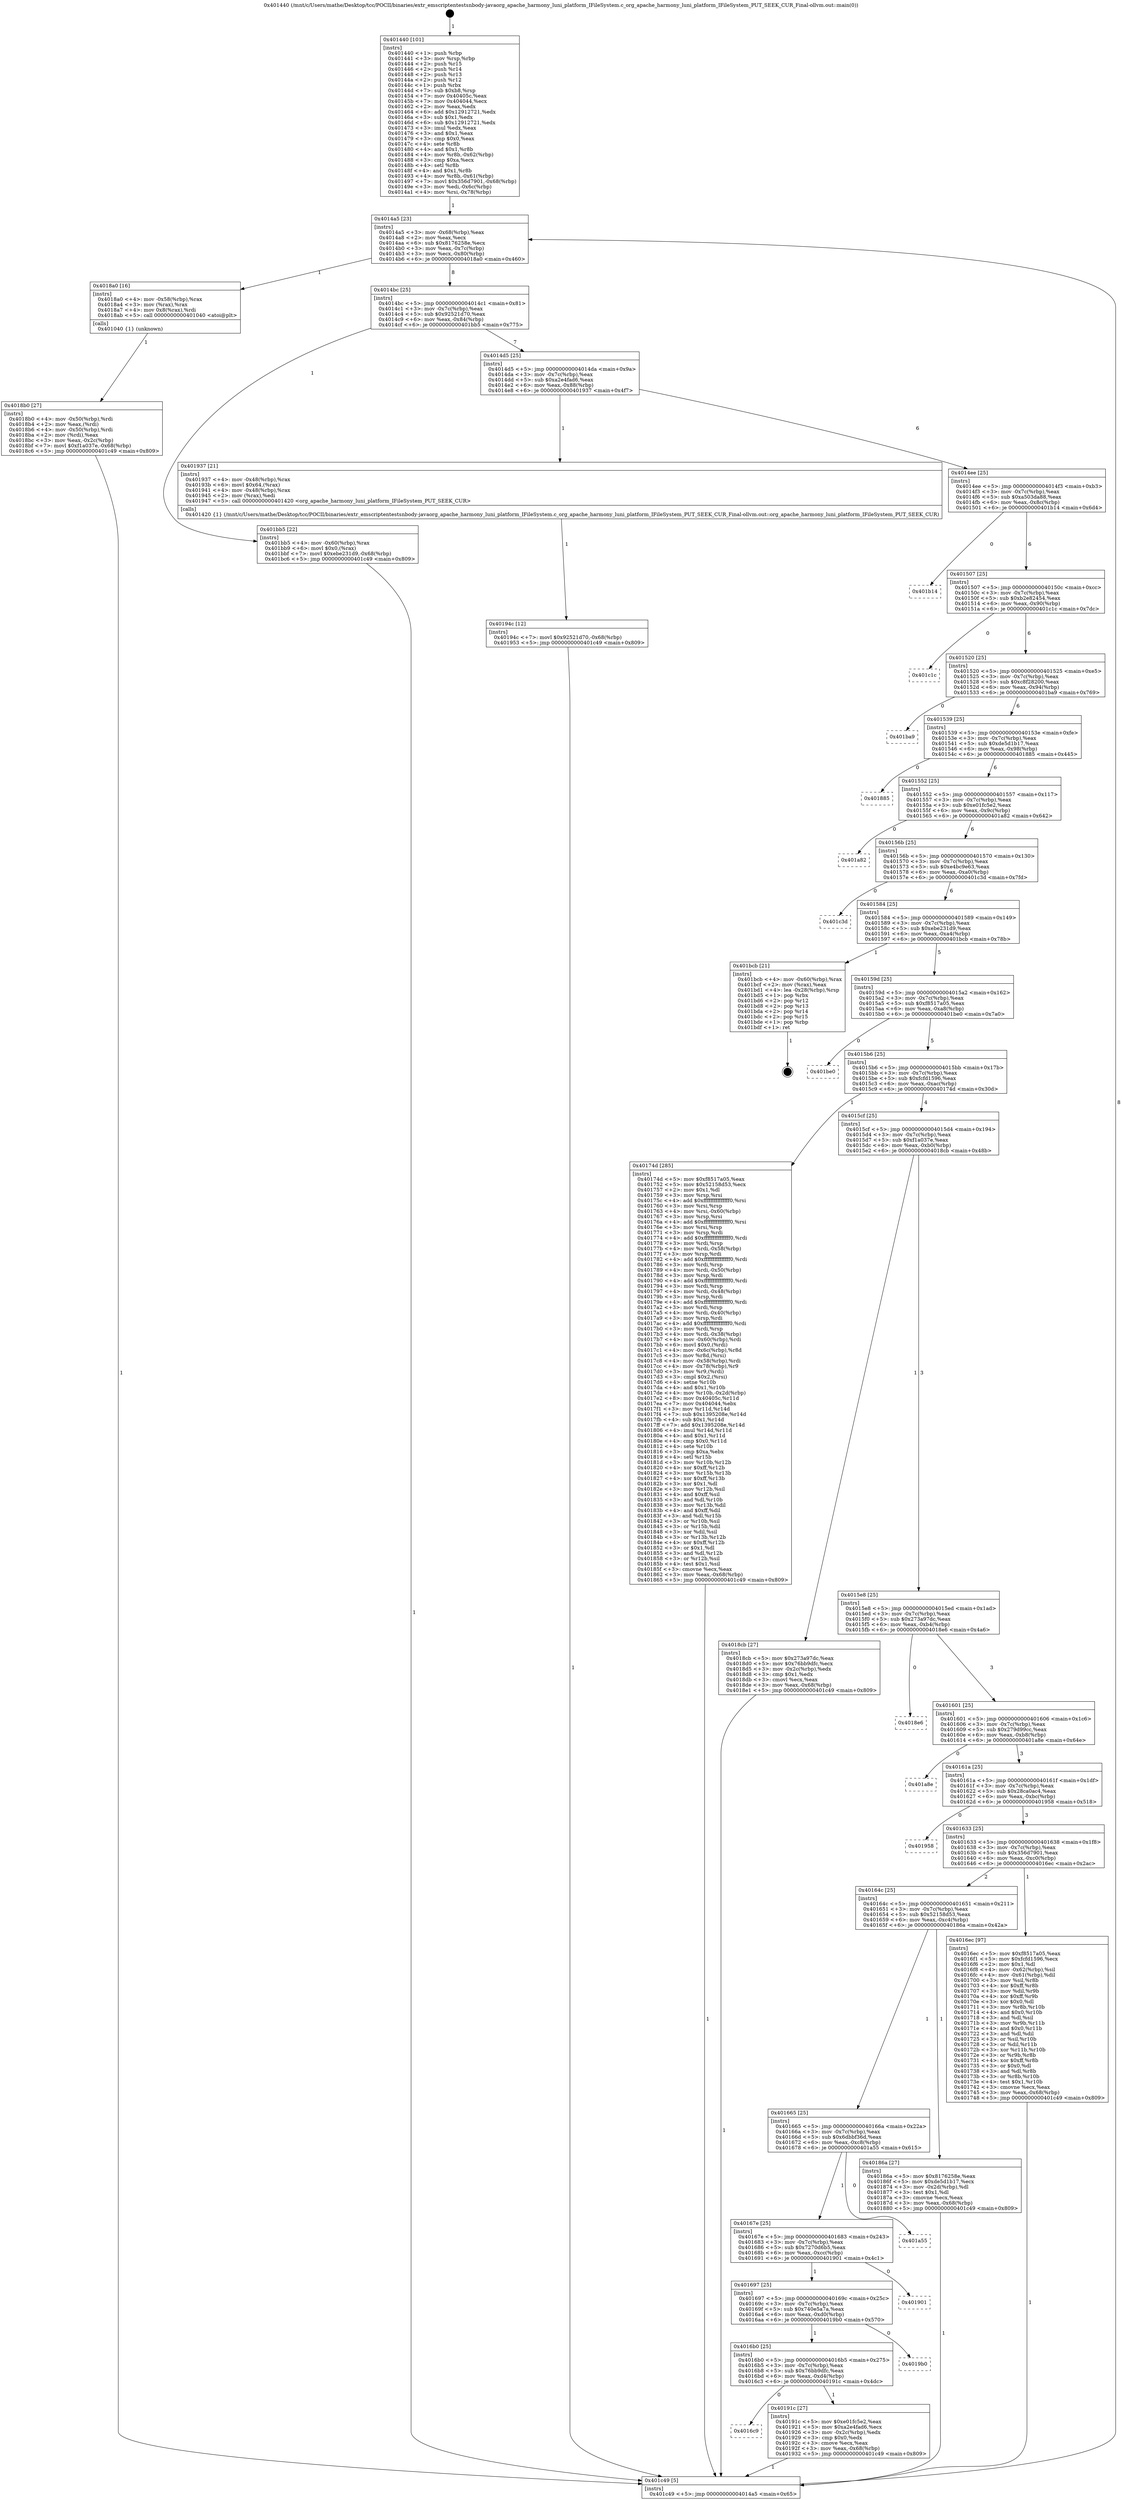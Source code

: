 digraph "0x401440" {
  label = "0x401440 (/mnt/c/Users/mathe/Desktop/tcc/POCII/binaries/extr_emscriptentestsnbody-javaorg_apache_harmony_luni_platform_IFileSystem.c_org_apache_harmony_luni_platform_IFileSystem_PUT_SEEK_CUR_Final-ollvm.out::main(0))"
  labelloc = "t"
  node[shape=record]

  Entry [label="",width=0.3,height=0.3,shape=circle,fillcolor=black,style=filled]
  "0x4014a5" [label="{
     0x4014a5 [23]\l
     | [instrs]\l
     &nbsp;&nbsp;0x4014a5 \<+3\>: mov -0x68(%rbp),%eax\l
     &nbsp;&nbsp;0x4014a8 \<+2\>: mov %eax,%ecx\l
     &nbsp;&nbsp;0x4014aa \<+6\>: sub $0x8176258e,%ecx\l
     &nbsp;&nbsp;0x4014b0 \<+3\>: mov %eax,-0x7c(%rbp)\l
     &nbsp;&nbsp;0x4014b3 \<+3\>: mov %ecx,-0x80(%rbp)\l
     &nbsp;&nbsp;0x4014b6 \<+6\>: je 00000000004018a0 \<main+0x460\>\l
  }"]
  "0x4018a0" [label="{
     0x4018a0 [16]\l
     | [instrs]\l
     &nbsp;&nbsp;0x4018a0 \<+4\>: mov -0x58(%rbp),%rax\l
     &nbsp;&nbsp;0x4018a4 \<+3\>: mov (%rax),%rax\l
     &nbsp;&nbsp;0x4018a7 \<+4\>: mov 0x8(%rax),%rdi\l
     &nbsp;&nbsp;0x4018ab \<+5\>: call 0000000000401040 \<atoi@plt\>\l
     | [calls]\l
     &nbsp;&nbsp;0x401040 \{1\} (unknown)\l
  }"]
  "0x4014bc" [label="{
     0x4014bc [25]\l
     | [instrs]\l
     &nbsp;&nbsp;0x4014bc \<+5\>: jmp 00000000004014c1 \<main+0x81\>\l
     &nbsp;&nbsp;0x4014c1 \<+3\>: mov -0x7c(%rbp),%eax\l
     &nbsp;&nbsp;0x4014c4 \<+5\>: sub $0x92521d70,%eax\l
     &nbsp;&nbsp;0x4014c9 \<+6\>: mov %eax,-0x84(%rbp)\l
     &nbsp;&nbsp;0x4014cf \<+6\>: je 0000000000401bb5 \<main+0x775\>\l
  }"]
  Exit [label="",width=0.3,height=0.3,shape=circle,fillcolor=black,style=filled,peripheries=2]
  "0x401bb5" [label="{
     0x401bb5 [22]\l
     | [instrs]\l
     &nbsp;&nbsp;0x401bb5 \<+4\>: mov -0x60(%rbp),%rax\l
     &nbsp;&nbsp;0x401bb9 \<+6\>: movl $0x0,(%rax)\l
     &nbsp;&nbsp;0x401bbf \<+7\>: movl $0xebe231d9,-0x68(%rbp)\l
     &nbsp;&nbsp;0x401bc6 \<+5\>: jmp 0000000000401c49 \<main+0x809\>\l
  }"]
  "0x4014d5" [label="{
     0x4014d5 [25]\l
     | [instrs]\l
     &nbsp;&nbsp;0x4014d5 \<+5\>: jmp 00000000004014da \<main+0x9a\>\l
     &nbsp;&nbsp;0x4014da \<+3\>: mov -0x7c(%rbp),%eax\l
     &nbsp;&nbsp;0x4014dd \<+5\>: sub $0xa2e4fad6,%eax\l
     &nbsp;&nbsp;0x4014e2 \<+6\>: mov %eax,-0x88(%rbp)\l
     &nbsp;&nbsp;0x4014e8 \<+6\>: je 0000000000401937 \<main+0x4f7\>\l
  }"]
  "0x40194c" [label="{
     0x40194c [12]\l
     | [instrs]\l
     &nbsp;&nbsp;0x40194c \<+7\>: movl $0x92521d70,-0x68(%rbp)\l
     &nbsp;&nbsp;0x401953 \<+5\>: jmp 0000000000401c49 \<main+0x809\>\l
  }"]
  "0x401937" [label="{
     0x401937 [21]\l
     | [instrs]\l
     &nbsp;&nbsp;0x401937 \<+4\>: mov -0x48(%rbp),%rax\l
     &nbsp;&nbsp;0x40193b \<+6\>: movl $0x64,(%rax)\l
     &nbsp;&nbsp;0x401941 \<+4\>: mov -0x48(%rbp),%rax\l
     &nbsp;&nbsp;0x401945 \<+2\>: mov (%rax),%edi\l
     &nbsp;&nbsp;0x401947 \<+5\>: call 0000000000401420 \<org_apache_harmony_luni_platform_IFileSystem_PUT_SEEK_CUR\>\l
     | [calls]\l
     &nbsp;&nbsp;0x401420 \{1\} (/mnt/c/Users/mathe/Desktop/tcc/POCII/binaries/extr_emscriptentestsnbody-javaorg_apache_harmony_luni_platform_IFileSystem.c_org_apache_harmony_luni_platform_IFileSystem_PUT_SEEK_CUR_Final-ollvm.out::org_apache_harmony_luni_platform_IFileSystem_PUT_SEEK_CUR)\l
  }"]
  "0x4014ee" [label="{
     0x4014ee [25]\l
     | [instrs]\l
     &nbsp;&nbsp;0x4014ee \<+5\>: jmp 00000000004014f3 \<main+0xb3\>\l
     &nbsp;&nbsp;0x4014f3 \<+3\>: mov -0x7c(%rbp),%eax\l
     &nbsp;&nbsp;0x4014f6 \<+5\>: sub $0xa503da88,%eax\l
     &nbsp;&nbsp;0x4014fb \<+6\>: mov %eax,-0x8c(%rbp)\l
     &nbsp;&nbsp;0x401501 \<+6\>: je 0000000000401b14 \<main+0x6d4\>\l
  }"]
  "0x4016c9" [label="{
     0x4016c9\l
  }", style=dashed]
  "0x401b14" [label="{
     0x401b14\l
  }", style=dashed]
  "0x401507" [label="{
     0x401507 [25]\l
     | [instrs]\l
     &nbsp;&nbsp;0x401507 \<+5\>: jmp 000000000040150c \<main+0xcc\>\l
     &nbsp;&nbsp;0x40150c \<+3\>: mov -0x7c(%rbp),%eax\l
     &nbsp;&nbsp;0x40150f \<+5\>: sub $0xb2e82454,%eax\l
     &nbsp;&nbsp;0x401514 \<+6\>: mov %eax,-0x90(%rbp)\l
     &nbsp;&nbsp;0x40151a \<+6\>: je 0000000000401c1c \<main+0x7dc\>\l
  }"]
  "0x40191c" [label="{
     0x40191c [27]\l
     | [instrs]\l
     &nbsp;&nbsp;0x40191c \<+5\>: mov $0xe01fc5e2,%eax\l
     &nbsp;&nbsp;0x401921 \<+5\>: mov $0xa2e4fad6,%ecx\l
     &nbsp;&nbsp;0x401926 \<+3\>: mov -0x2c(%rbp),%edx\l
     &nbsp;&nbsp;0x401929 \<+3\>: cmp $0x0,%edx\l
     &nbsp;&nbsp;0x40192c \<+3\>: cmove %ecx,%eax\l
     &nbsp;&nbsp;0x40192f \<+3\>: mov %eax,-0x68(%rbp)\l
     &nbsp;&nbsp;0x401932 \<+5\>: jmp 0000000000401c49 \<main+0x809\>\l
  }"]
  "0x401c1c" [label="{
     0x401c1c\l
  }", style=dashed]
  "0x401520" [label="{
     0x401520 [25]\l
     | [instrs]\l
     &nbsp;&nbsp;0x401520 \<+5\>: jmp 0000000000401525 \<main+0xe5\>\l
     &nbsp;&nbsp;0x401525 \<+3\>: mov -0x7c(%rbp),%eax\l
     &nbsp;&nbsp;0x401528 \<+5\>: sub $0xc8f28200,%eax\l
     &nbsp;&nbsp;0x40152d \<+6\>: mov %eax,-0x94(%rbp)\l
     &nbsp;&nbsp;0x401533 \<+6\>: je 0000000000401ba9 \<main+0x769\>\l
  }"]
  "0x4016b0" [label="{
     0x4016b0 [25]\l
     | [instrs]\l
     &nbsp;&nbsp;0x4016b0 \<+5\>: jmp 00000000004016b5 \<main+0x275\>\l
     &nbsp;&nbsp;0x4016b5 \<+3\>: mov -0x7c(%rbp),%eax\l
     &nbsp;&nbsp;0x4016b8 \<+5\>: sub $0x76bb9dfc,%eax\l
     &nbsp;&nbsp;0x4016bd \<+6\>: mov %eax,-0xd4(%rbp)\l
     &nbsp;&nbsp;0x4016c3 \<+6\>: je 000000000040191c \<main+0x4dc\>\l
  }"]
  "0x401ba9" [label="{
     0x401ba9\l
  }", style=dashed]
  "0x401539" [label="{
     0x401539 [25]\l
     | [instrs]\l
     &nbsp;&nbsp;0x401539 \<+5\>: jmp 000000000040153e \<main+0xfe\>\l
     &nbsp;&nbsp;0x40153e \<+3\>: mov -0x7c(%rbp),%eax\l
     &nbsp;&nbsp;0x401541 \<+5\>: sub $0xde5d1b17,%eax\l
     &nbsp;&nbsp;0x401546 \<+6\>: mov %eax,-0x98(%rbp)\l
     &nbsp;&nbsp;0x40154c \<+6\>: je 0000000000401885 \<main+0x445\>\l
  }"]
  "0x4019b0" [label="{
     0x4019b0\l
  }", style=dashed]
  "0x401885" [label="{
     0x401885\l
  }", style=dashed]
  "0x401552" [label="{
     0x401552 [25]\l
     | [instrs]\l
     &nbsp;&nbsp;0x401552 \<+5\>: jmp 0000000000401557 \<main+0x117\>\l
     &nbsp;&nbsp;0x401557 \<+3\>: mov -0x7c(%rbp),%eax\l
     &nbsp;&nbsp;0x40155a \<+5\>: sub $0xe01fc5e2,%eax\l
     &nbsp;&nbsp;0x40155f \<+6\>: mov %eax,-0x9c(%rbp)\l
     &nbsp;&nbsp;0x401565 \<+6\>: je 0000000000401a82 \<main+0x642\>\l
  }"]
  "0x401697" [label="{
     0x401697 [25]\l
     | [instrs]\l
     &nbsp;&nbsp;0x401697 \<+5\>: jmp 000000000040169c \<main+0x25c\>\l
     &nbsp;&nbsp;0x40169c \<+3\>: mov -0x7c(%rbp),%eax\l
     &nbsp;&nbsp;0x40169f \<+5\>: sub $0x740e5a7a,%eax\l
     &nbsp;&nbsp;0x4016a4 \<+6\>: mov %eax,-0xd0(%rbp)\l
     &nbsp;&nbsp;0x4016aa \<+6\>: je 00000000004019b0 \<main+0x570\>\l
  }"]
  "0x401a82" [label="{
     0x401a82\l
  }", style=dashed]
  "0x40156b" [label="{
     0x40156b [25]\l
     | [instrs]\l
     &nbsp;&nbsp;0x40156b \<+5\>: jmp 0000000000401570 \<main+0x130\>\l
     &nbsp;&nbsp;0x401570 \<+3\>: mov -0x7c(%rbp),%eax\l
     &nbsp;&nbsp;0x401573 \<+5\>: sub $0xe4bc9e63,%eax\l
     &nbsp;&nbsp;0x401578 \<+6\>: mov %eax,-0xa0(%rbp)\l
     &nbsp;&nbsp;0x40157e \<+6\>: je 0000000000401c3d \<main+0x7fd\>\l
  }"]
  "0x401901" [label="{
     0x401901\l
  }", style=dashed]
  "0x401c3d" [label="{
     0x401c3d\l
  }", style=dashed]
  "0x401584" [label="{
     0x401584 [25]\l
     | [instrs]\l
     &nbsp;&nbsp;0x401584 \<+5\>: jmp 0000000000401589 \<main+0x149\>\l
     &nbsp;&nbsp;0x401589 \<+3\>: mov -0x7c(%rbp),%eax\l
     &nbsp;&nbsp;0x40158c \<+5\>: sub $0xebe231d9,%eax\l
     &nbsp;&nbsp;0x401591 \<+6\>: mov %eax,-0xa4(%rbp)\l
     &nbsp;&nbsp;0x401597 \<+6\>: je 0000000000401bcb \<main+0x78b\>\l
  }"]
  "0x40167e" [label="{
     0x40167e [25]\l
     | [instrs]\l
     &nbsp;&nbsp;0x40167e \<+5\>: jmp 0000000000401683 \<main+0x243\>\l
     &nbsp;&nbsp;0x401683 \<+3\>: mov -0x7c(%rbp),%eax\l
     &nbsp;&nbsp;0x401686 \<+5\>: sub $0x7270d6b5,%eax\l
     &nbsp;&nbsp;0x40168b \<+6\>: mov %eax,-0xcc(%rbp)\l
     &nbsp;&nbsp;0x401691 \<+6\>: je 0000000000401901 \<main+0x4c1\>\l
  }"]
  "0x401bcb" [label="{
     0x401bcb [21]\l
     | [instrs]\l
     &nbsp;&nbsp;0x401bcb \<+4\>: mov -0x60(%rbp),%rax\l
     &nbsp;&nbsp;0x401bcf \<+2\>: mov (%rax),%eax\l
     &nbsp;&nbsp;0x401bd1 \<+4\>: lea -0x28(%rbp),%rsp\l
     &nbsp;&nbsp;0x401bd5 \<+1\>: pop %rbx\l
     &nbsp;&nbsp;0x401bd6 \<+2\>: pop %r12\l
     &nbsp;&nbsp;0x401bd8 \<+2\>: pop %r13\l
     &nbsp;&nbsp;0x401bda \<+2\>: pop %r14\l
     &nbsp;&nbsp;0x401bdc \<+2\>: pop %r15\l
     &nbsp;&nbsp;0x401bde \<+1\>: pop %rbp\l
     &nbsp;&nbsp;0x401bdf \<+1\>: ret\l
  }"]
  "0x40159d" [label="{
     0x40159d [25]\l
     | [instrs]\l
     &nbsp;&nbsp;0x40159d \<+5\>: jmp 00000000004015a2 \<main+0x162\>\l
     &nbsp;&nbsp;0x4015a2 \<+3\>: mov -0x7c(%rbp),%eax\l
     &nbsp;&nbsp;0x4015a5 \<+5\>: sub $0xf8517a05,%eax\l
     &nbsp;&nbsp;0x4015aa \<+6\>: mov %eax,-0xa8(%rbp)\l
     &nbsp;&nbsp;0x4015b0 \<+6\>: je 0000000000401be0 \<main+0x7a0\>\l
  }"]
  "0x401a55" [label="{
     0x401a55\l
  }", style=dashed]
  "0x401be0" [label="{
     0x401be0\l
  }", style=dashed]
  "0x4015b6" [label="{
     0x4015b6 [25]\l
     | [instrs]\l
     &nbsp;&nbsp;0x4015b6 \<+5\>: jmp 00000000004015bb \<main+0x17b\>\l
     &nbsp;&nbsp;0x4015bb \<+3\>: mov -0x7c(%rbp),%eax\l
     &nbsp;&nbsp;0x4015be \<+5\>: sub $0xfcfd1596,%eax\l
     &nbsp;&nbsp;0x4015c3 \<+6\>: mov %eax,-0xac(%rbp)\l
     &nbsp;&nbsp;0x4015c9 \<+6\>: je 000000000040174d \<main+0x30d\>\l
  }"]
  "0x4018b0" [label="{
     0x4018b0 [27]\l
     | [instrs]\l
     &nbsp;&nbsp;0x4018b0 \<+4\>: mov -0x50(%rbp),%rdi\l
     &nbsp;&nbsp;0x4018b4 \<+2\>: mov %eax,(%rdi)\l
     &nbsp;&nbsp;0x4018b6 \<+4\>: mov -0x50(%rbp),%rdi\l
     &nbsp;&nbsp;0x4018ba \<+2\>: mov (%rdi),%eax\l
     &nbsp;&nbsp;0x4018bc \<+3\>: mov %eax,-0x2c(%rbp)\l
     &nbsp;&nbsp;0x4018bf \<+7\>: movl $0xf1a037e,-0x68(%rbp)\l
     &nbsp;&nbsp;0x4018c6 \<+5\>: jmp 0000000000401c49 \<main+0x809\>\l
  }"]
  "0x40174d" [label="{
     0x40174d [285]\l
     | [instrs]\l
     &nbsp;&nbsp;0x40174d \<+5\>: mov $0xf8517a05,%eax\l
     &nbsp;&nbsp;0x401752 \<+5\>: mov $0x52158d53,%ecx\l
     &nbsp;&nbsp;0x401757 \<+2\>: mov $0x1,%dl\l
     &nbsp;&nbsp;0x401759 \<+3\>: mov %rsp,%rsi\l
     &nbsp;&nbsp;0x40175c \<+4\>: add $0xfffffffffffffff0,%rsi\l
     &nbsp;&nbsp;0x401760 \<+3\>: mov %rsi,%rsp\l
     &nbsp;&nbsp;0x401763 \<+4\>: mov %rsi,-0x60(%rbp)\l
     &nbsp;&nbsp;0x401767 \<+3\>: mov %rsp,%rsi\l
     &nbsp;&nbsp;0x40176a \<+4\>: add $0xfffffffffffffff0,%rsi\l
     &nbsp;&nbsp;0x40176e \<+3\>: mov %rsi,%rsp\l
     &nbsp;&nbsp;0x401771 \<+3\>: mov %rsp,%rdi\l
     &nbsp;&nbsp;0x401774 \<+4\>: add $0xfffffffffffffff0,%rdi\l
     &nbsp;&nbsp;0x401778 \<+3\>: mov %rdi,%rsp\l
     &nbsp;&nbsp;0x40177b \<+4\>: mov %rdi,-0x58(%rbp)\l
     &nbsp;&nbsp;0x40177f \<+3\>: mov %rsp,%rdi\l
     &nbsp;&nbsp;0x401782 \<+4\>: add $0xfffffffffffffff0,%rdi\l
     &nbsp;&nbsp;0x401786 \<+3\>: mov %rdi,%rsp\l
     &nbsp;&nbsp;0x401789 \<+4\>: mov %rdi,-0x50(%rbp)\l
     &nbsp;&nbsp;0x40178d \<+3\>: mov %rsp,%rdi\l
     &nbsp;&nbsp;0x401790 \<+4\>: add $0xfffffffffffffff0,%rdi\l
     &nbsp;&nbsp;0x401794 \<+3\>: mov %rdi,%rsp\l
     &nbsp;&nbsp;0x401797 \<+4\>: mov %rdi,-0x48(%rbp)\l
     &nbsp;&nbsp;0x40179b \<+3\>: mov %rsp,%rdi\l
     &nbsp;&nbsp;0x40179e \<+4\>: add $0xfffffffffffffff0,%rdi\l
     &nbsp;&nbsp;0x4017a2 \<+3\>: mov %rdi,%rsp\l
     &nbsp;&nbsp;0x4017a5 \<+4\>: mov %rdi,-0x40(%rbp)\l
     &nbsp;&nbsp;0x4017a9 \<+3\>: mov %rsp,%rdi\l
     &nbsp;&nbsp;0x4017ac \<+4\>: add $0xfffffffffffffff0,%rdi\l
     &nbsp;&nbsp;0x4017b0 \<+3\>: mov %rdi,%rsp\l
     &nbsp;&nbsp;0x4017b3 \<+4\>: mov %rdi,-0x38(%rbp)\l
     &nbsp;&nbsp;0x4017b7 \<+4\>: mov -0x60(%rbp),%rdi\l
     &nbsp;&nbsp;0x4017bb \<+6\>: movl $0x0,(%rdi)\l
     &nbsp;&nbsp;0x4017c1 \<+4\>: mov -0x6c(%rbp),%r8d\l
     &nbsp;&nbsp;0x4017c5 \<+3\>: mov %r8d,(%rsi)\l
     &nbsp;&nbsp;0x4017c8 \<+4\>: mov -0x58(%rbp),%rdi\l
     &nbsp;&nbsp;0x4017cc \<+4\>: mov -0x78(%rbp),%r9\l
     &nbsp;&nbsp;0x4017d0 \<+3\>: mov %r9,(%rdi)\l
     &nbsp;&nbsp;0x4017d3 \<+3\>: cmpl $0x2,(%rsi)\l
     &nbsp;&nbsp;0x4017d6 \<+4\>: setne %r10b\l
     &nbsp;&nbsp;0x4017da \<+4\>: and $0x1,%r10b\l
     &nbsp;&nbsp;0x4017de \<+4\>: mov %r10b,-0x2d(%rbp)\l
     &nbsp;&nbsp;0x4017e2 \<+8\>: mov 0x40405c,%r11d\l
     &nbsp;&nbsp;0x4017ea \<+7\>: mov 0x404044,%ebx\l
     &nbsp;&nbsp;0x4017f1 \<+3\>: mov %r11d,%r14d\l
     &nbsp;&nbsp;0x4017f4 \<+7\>: sub $0x1395208e,%r14d\l
     &nbsp;&nbsp;0x4017fb \<+4\>: sub $0x1,%r14d\l
     &nbsp;&nbsp;0x4017ff \<+7\>: add $0x1395208e,%r14d\l
     &nbsp;&nbsp;0x401806 \<+4\>: imul %r14d,%r11d\l
     &nbsp;&nbsp;0x40180a \<+4\>: and $0x1,%r11d\l
     &nbsp;&nbsp;0x40180e \<+4\>: cmp $0x0,%r11d\l
     &nbsp;&nbsp;0x401812 \<+4\>: sete %r10b\l
     &nbsp;&nbsp;0x401816 \<+3\>: cmp $0xa,%ebx\l
     &nbsp;&nbsp;0x401819 \<+4\>: setl %r15b\l
     &nbsp;&nbsp;0x40181d \<+3\>: mov %r10b,%r12b\l
     &nbsp;&nbsp;0x401820 \<+4\>: xor $0xff,%r12b\l
     &nbsp;&nbsp;0x401824 \<+3\>: mov %r15b,%r13b\l
     &nbsp;&nbsp;0x401827 \<+4\>: xor $0xff,%r13b\l
     &nbsp;&nbsp;0x40182b \<+3\>: xor $0x1,%dl\l
     &nbsp;&nbsp;0x40182e \<+3\>: mov %r12b,%sil\l
     &nbsp;&nbsp;0x401831 \<+4\>: and $0xff,%sil\l
     &nbsp;&nbsp;0x401835 \<+3\>: and %dl,%r10b\l
     &nbsp;&nbsp;0x401838 \<+3\>: mov %r13b,%dil\l
     &nbsp;&nbsp;0x40183b \<+4\>: and $0xff,%dil\l
     &nbsp;&nbsp;0x40183f \<+3\>: and %dl,%r15b\l
     &nbsp;&nbsp;0x401842 \<+3\>: or %r10b,%sil\l
     &nbsp;&nbsp;0x401845 \<+3\>: or %r15b,%dil\l
     &nbsp;&nbsp;0x401848 \<+3\>: xor %dil,%sil\l
     &nbsp;&nbsp;0x40184b \<+3\>: or %r13b,%r12b\l
     &nbsp;&nbsp;0x40184e \<+4\>: xor $0xff,%r12b\l
     &nbsp;&nbsp;0x401852 \<+3\>: or $0x1,%dl\l
     &nbsp;&nbsp;0x401855 \<+3\>: and %dl,%r12b\l
     &nbsp;&nbsp;0x401858 \<+3\>: or %r12b,%sil\l
     &nbsp;&nbsp;0x40185b \<+4\>: test $0x1,%sil\l
     &nbsp;&nbsp;0x40185f \<+3\>: cmovne %ecx,%eax\l
     &nbsp;&nbsp;0x401862 \<+3\>: mov %eax,-0x68(%rbp)\l
     &nbsp;&nbsp;0x401865 \<+5\>: jmp 0000000000401c49 \<main+0x809\>\l
  }"]
  "0x4015cf" [label="{
     0x4015cf [25]\l
     | [instrs]\l
     &nbsp;&nbsp;0x4015cf \<+5\>: jmp 00000000004015d4 \<main+0x194\>\l
     &nbsp;&nbsp;0x4015d4 \<+3\>: mov -0x7c(%rbp),%eax\l
     &nbsp;&nbsp;0x4015d7 \<+5\>: sub $0xf1a037e,%eax\l
     &nbsp;&nbsp;0x4015dc \<+6\>: mov %eax,-0xb0(%rbp)\l
     &nbsp;&nbsp;0x4015e2 \<+6\>: je 00000000004018cb \<main+0x48b\>\l
  }"]
  "0x401665" [label="{
     0x401665 [25]\l
     | [instrs]\l
     &nbsp;&nbsp;0x401665 \<+5\>: jmp 000000000040166a \<main+0x22a\>\l
     &nbsp;&nbsp;0x40166a \<+3\>: mov -0x7c(%rbp),%eax\l
     &nbsp;&nbsp;0x40166d \<+5\>: sub $0x6dbbf36d,%eax\l
     &nbsp;&nbsp;0x401672 \<+6\>: mov %eax,-0xc8(%rbp)\l
     &nbsp;&nbsp;0x401678 \<+6\>: je 0000000000401a55 \<main+0x615\>\l
  }"]
  "0x4018cb" [label="{
     0x4018cb [27]\l
     | [instrs]\l
     &nbsp;&nbsp;0x4018cb \<+5\>: mov $0x273a97dc,%eax\l
     &nbsp;&nbsp;0x4018d0 \<+5\>: mov $0x76bb9dfc,%ecx\l
     &nbsp;&nbsp;0x4018d5 \<+3\>: mov -0x2c(%rbp),%edx\l
     &nbsp;&nbsp;0x4018d8 \<+3\>: cmp $0x1,%edx\l
     &nbsp;&nbsp;0x4018db \<+3\>: cmovl %ecx,%eax\l
     &nbsp;&nbsp;0x4018de \<+3\>: mov %eax,-0x68(%rbp)\l
     &nbsp;&nbsp;0x4018e1 \<+5\>: jmp 0000000000401c49 \<main+0x809\>\l
  }"]
  "0x4015e8" [label="{
     0x4015e8 [25]\l
     | [instrs]\l
     &nbsp;&nbsp;0x4015e8 \<+5\>: jmp 00000000004015ed \<main+0x1ad\>\l
     &nbsp;&nbsp;0x4015ed \<+3\>: mov -0x7c(%rbp),%eax\l
     &nbsp;&nbsp;0x4015f0 \<+5\>: sub $0x273a97dc,%eax\l
     &nbsp;&nbsp;0x4015f5 \<+6\>: mov %eax,-0xb4(%rbp)\l
     &nbsp;&nbsp;0x4015fb \<+6\>: je 00000000004018e6 \<main+0x4a6\>\l
  }"]
  "0x40186a" [label="{
     0x40186a [27]\l
     | [instrs]\l
     &nbsp;&nbsp;0x40186a \<+5\>: mov $0x8176258e,%eax\l
     &nbsp;&nbsp;0x40186f \<+5\>: mov $0xde5d1b17,%ecx\l
     &nbsp;&nbsp;0x401874 \<+3\>: mov -0x2d(%rbp),%dl\l
     &nbsp;&nbsp;0x401877 \<+3\>: test $0x1,%dl\l
     &nbsp;&nbsp;0x40187a \<+3\>: cmovne %ecx,%eax\l
     &nbsp;&nbsp;0x40187d \<+3\>: mov %eax,-0x68(%rbp)\l
     &nbsp;&nbsp;0x401880 \<+5\>: jmp 0000000000401c49 \<main+0x809\>\l
  }"]
  "0x4018e6" [label="{
     0x4018e6\l
  }", style=dashed]
  "0x401601" [label="{
     0x401601 [25]\l
     | [instrs]\l
     &nbsp;&nbsp;0x401601 \<+5\>: jmp 0000000000401606 \<main+0x1c6\>\l
     &nbsp;&nbsp;0x401606 \<+3\>: mov -0x7c(%rbp),%eax\l
     &nbsp;&nbsp;0x401609 \<+5\>: sub $0x279d99cc,%eax\l
     &nbsp;&nbsp;0x40160e \<+6\>: mov %eax,-0xb8(%rbp)\l
     &nbsp;&nbsp;0x401614 \<+6\>: je 0000000000401a8e \<main+0x64e\>\l
  }"]
  "0x401440" [label="{
     0x401440 [101]\l
     | [instrs]\l
     &nbsp;&nbsp;0x401440 \<+1\>: push %rbp\l
     &nbsp;&nbsp;0x401441 \<+3\>: mov %rsp,%rbp\l
     &nbsp;&nbsp;0x401444 \<+2\>: push %r15\l
     &nbsp;&nbsp;0x401446 \<+2\>: push %r14\l
     &nbsp;&nbsp;0x401448 \<+2\>: push %r13\l
     &nbsp;&nbsp;0x40144a \<+2\>: push %r12\l
     &nbsp;&nbsp;0x40144c \<+1\>: push %rbx\l
     &nbsp;&nbsp;0x40144d \<+7\>: sub $0xb8,%rsp\l
     &nbsp;&nbsp;0x401454 \<+7\>: mov 0x40405c,%eax\l
     &nbsp;&nbsp;0x40145b \<+7\>: mov 0x404044,%ecx\l
     &nbsp;&nbsp;0x401462 \<+2\>: mov %eax,%edx\l
     &nbsp;&nbsp;0x401464 \<+6\>: add $0x12912721,%edx\l
     &nbsp;&nbsp;0x40146a \<+3\>: sub $0x1,%edx\l
     &nbsp;&nbsp;0x40146d \<+6\>: sub $0x12912721,%edx\l
     &nbsp;&nbsp;0x401473 \<+3\>: imul %edx,%eax\l
     &nbsp;&nbsp;0x401476 \<+3\>: and $0x1,%eax\l
     &nbsp;&nbsp;0x401479 \<+3\>: cmp $0x0,%eax\l
     &nbsp;&nbsp;0x40147c \<+4\>: sete %r8b\l
     &nbsp;&nbsp;0x401480 \<+4\>: and $0x1,%r8b\l
     &nbsp;&nbsp;0x401484 \<+4\>: mov %r8b,-0x62(%rbp)\l
     &nbsp;&nbsp;0x401488 \<+3\>: cmp $0xa,%ecx\l
     &nbsp;&nbsp;0x40148b \<+4\>: setl %r8b\l
     &nbsp;&nbsp;0x40148f \<+4\>: and $0x1,%r8b\l
     &nbsp;&nbsp;0x401493 \<+4\>: mov %r8b,-0x61(%rbp)\l
     &nbsp;&nbsp;0x401497 \<+7\>: movl $0x356d7901,-0x68(%rbp)\l
     &nbsp;&nbsp;0x40149e \<+3\>: mov %edi,-0x6c(%rbp)\l
     &nbsp;&nbsp;0x4014a1 \<+4\>: mov %rsi,-0x78(%rbp)\l
  }"]
  "0x401a8e" [label="{
     0x401a8e\l
  }", style=dashed]
  "0x40161a" [label="{
     0x40161a [25]\l
     | [instrs]\l
     &nbsp;&nbsp;0x40161a \<+5\>: jmp 000000000040161f \<main+0x1df\>\l
     &nbsp;&nbsp;0x40161f \<+3\>: mov -0x7c(%rbp),%eax\l
     &nbsp;&nbsp;0x401622 \<+5\>: sub $0x28ca0ac4,%eax\l
     &nbsp;&nbsp;0x401627 \<+6\>: mov %eax,-0xbc(%rbp)\l
     &nbsp;&nbsp;0x40162d \<+6\>: je 0000000000401958 \<main+0x518\>\l
  }"]
  "0x401c49" [label="{
     0x401c49 [5]\l
     | [instrs]\l
     &nbsp;&nbsp;0x401c49 \<+5\>: jmp 00000000004014a5 \<main+0x65\>\l
  }"]
  "0x401958" [label="{
     0x401958\l
  }", style=dashed]
  "0x401633" [label="{
     0x401633 [25]\l
     | [instrs]\l
     &nbsp;&nbsp;0x401633 \<+5\>: jmp 0000000000401638 \<main+0x1f8\>\l
     &nbsp;&nbsp;0x401638 \<+3\>: mov -0x7c(%rbp),%eax\l
     &nbsp;&nbsp;0x40163b \<+5\>: sub $0x356d7901,%eax\l
     &nbsp;&nbsp;0x401640 \<+6\>: mov %eax,-0xc0(%rbp)\l
     &nbsp;&nbsp;0x401646 \<+6\>: je 00000000004016ec \<main+0x2ac\>\l
  }"]
  "0x40164c" [label="{
     0x40164c [25]\l
     | [instrs]\l
     &nbsp;&nbsp;0x40164c \<+5\>: jmp 0000000000401651 \<main+0x211\>\l
     &nbsp;&nbsp;0x401651 \<+3\>: mov -0x7c(%rbp),%eax\l
     &nbsp;&nbsp;0x401654 \<+5\>: sub $0x52158d53,%eax\l
     &nbsp;&nbsp;0x401659 \<+6\>: mov %eax,-0xc4(%rbp)\l
     &nbsp;&nbsp;0x40165f \<+6\>: je 000000000040186a \<main+0x42a\>\l
  }"]
  "0x4016ec" [label="{
     0x4016ec [97]\l
     | [instrs]\l
     &nbsp;&nbsp;0x4016ec \<+5\>: mov $0xf8517a05,%eax\l
     &nbsp;&nbsp;0x4016f1 \<+5\>: mov $0xfcfd1596,%ecx\l
     &nbsp;&nbsp;0x4016f6 \<+2\>: mov $0x1,%dl\l
     &nbsp;&nbsp;0x4016f8 \<+4\>: mov -0x62(%rbp),%sil\l
     &nbsp;&nbsp;0x4016fc \<+4\>: mov -0x61(%rbp),%dil\l
     &nbsp;&nbsp;0x401700 \<+3\>: mov %sil,%r8b\l
     &nbsp;&nbsp;0x401703 \<+4\>: xor $0xff,%r8b\l
     &nbsp;&nbsp;0x401707 \<+3\>: mov %dil,%r9b\l
     &nbsp;&nbsp;0x40170a \<+4\>: xor $0xff,%r9b\l
     &nbsp;&nbsp;0x40170e \<+3\>: xor $0x0,%dl\l
     &nbsp;&nbsp;0x401711 \<+3\>: mov %r8b,%r10b\l
     &nbsp;&nbsp;0x401714 \<+4\>: and $0x0,%r10b\l
     &nbsp;&nbsp;0x401718 \<+3\>: and %dl,%sil\l
     &nbsp;&nbsp;0x40171b \<+3\>: mov %r9b,%r11b\l
     &nbsp;&nbsp;0x40171e \<+4\>: and $0x0,%r11b\l
     &nbsp;&nbsp;0x401722 \<+3\>: and %dl,%dil\l
     &nbsp;&nbsp;0x401725 \<+3\>: or %sil,%r10b\l
     &nbsp;&nbsp;0x401728 \<+3\>: or %dil,%r11b\l
     &nbsp;&nbsp;0x40172b \<+3\>: xor %r11b,%r10b\l
     &nbsp;&nbsp;0x40172e \<+3\>: or %r9b,%r8b\l
     &nbsp;&nbsp;0x401731 \<+4\>: xor $0xff,%r8b\l
     &nbsp;&nbsp;0x401735 \<+3\>: or $0x0,%dl\l
     &nbsp;&nbsp;0x401738 \<+3\>: and %dl,%r8b\l
     &nbsp;&nbsp;0x40173b \<+3\>: or %r8b,%r10b\l
     &nbsp;&nbsp;0x40173e \<+4\>: test $0x1,%r10b\l
     &nbsp;&nbsp;0x401742 \<+3\>: cmovne %ecx,%eax\l
     &nbsp;&nbsp;0x401745 \<+3\>: mov %eax,-0x68(%rbp)\l
     &nbsp;&nbsp;0x401748 \<+5\>: jmp 0000000000401c49 \<main+0x809\>\l
  }"]
  Entry -> "0x401440" [label=" 1"]
  "0x4014a5" -> "0x4018a0" [label=" 1"]
  "0x4014a5" -> "0x4014bc" [label=" 8"]
  "0x401bcb" -> Exit [label=" 1"]
  "0x4014bc" -> "0x401bb5" [label=" 1"]
  "0x4014bc" -> "0x4014d5" [label=" 7"]
  "0x401bb5" -> "0x401c49" [label=" 1"]
  "0x4014d5" -> "0x401937" [label=" 1"]
  "0x4014d5" -> "0x4014ee" [label=" 6"]
  "0x40194c" -> "0x401c49" [label=" 1"]
  "0x4014ee" -> "0x401b14" [label=" 0"]
  "0x4014ee" -> "0x401507" [label=" 6"]
  "0x401937" -> "0x40194c" [label=" 1"]
  "0x401507" -> "0x401c1c" [label=" 0"]
  "0x401507" -> "0x401520" [label=" 6"]
  "0x40191c" -> "0x401c49" [label=" 1"]
  "0x401520" -> "0x401ba9" [label=" 0"]
  "0x401520" -> "0x401539" [label=" 6"]
  "0x4016b0" -> "0x40191c" [label=" 1"]
  "0x401539" -> "0x401885" [label=" 0"]
  "0x401539" -> "0x401552" [label=" 6"]
  "0x4016b0" -> "0x4016c9" [label=" 0"]
  "0x401552" -> "0x401a82" [label=" 0"]
  "0x401552" -> "0x40156b" [label=" 6"]
  "0x401697" -> "0x4019b0" [label=" 0"]
  "0x40156b" -> "0x401c3d" [label=" 0"]
  "0x40156b" -> "0x401584" [label=" 6"]
  "0x401697" -> "0x4016b0" [label=" 1"]
  "0x401584" -> "0x401bcb" [label=" 1"]
  "0x401584" -> "0x40159d" [label=" 5"]
  "0x40167e" -> "0x401901" [label=" 0"]
  "0x40159d" -> "0x401be0" [label=" 0"]
  "0x40159d" -> "0x4015b6" [label=" 5"]
  "0x40167e" -> "0x401697" [label=" 1"]
  "0x4015b6" -> "0x40174d" [label=" 1"]
  "0x4015b6" -> "0x4015cf" [label=" 4"]
  "0x401665" -> "0x401a55" [label=" 0"]
  "0x4015cf" -> "0x4018cb" [label=" 1"]
  "0x4015cf" -> "0x4015e8" [label=" 3"]
  "0x401665" -> "0x40167e" [label=" 1"]
  "0x4015e8" -> "0x4018e6" [label=" 0"]
  "0x4015e8" -> "0x401601" [label=" 3"]
  "0x4018cb" -> "0x401c49" [label=" 1"]
  "0x401601" -> "0x401a8e" [label=" 0"]
  "0x401601" -> "0x40161a" [label=" 3"]
  "0x40186a" -> "0x401c49" [label=" 1"]
  "0x40161a" -> "0x401958" [label=" 0"]
  "0x40161a" -> "0x401633" [label=" 3"]
  "0x40164c" -> "0x401665" [label=" 1"]
  "0x401633" -> "0x4016ec" [label=" 1"]
  "0x401633" -> "0x40164c" [label=" 2"]
  "0x4016ec" -> "0x401c49" [label=" 1"]
  "0x401440" -> "0x4014a5" [label=" 1"]
  "0x401c49" -> "0x4014a5" [label=" 8"]
  "0x4018a0" -> "0x4018b0" [label=" 1"]
  "0x40174d" -> "0x401c49" [label=" 1"]
  "0x4018b0" -> "0x401c49" [label=" 1"]
  "0x40164c" -> "0x40186a" [label=" 1"]
}
